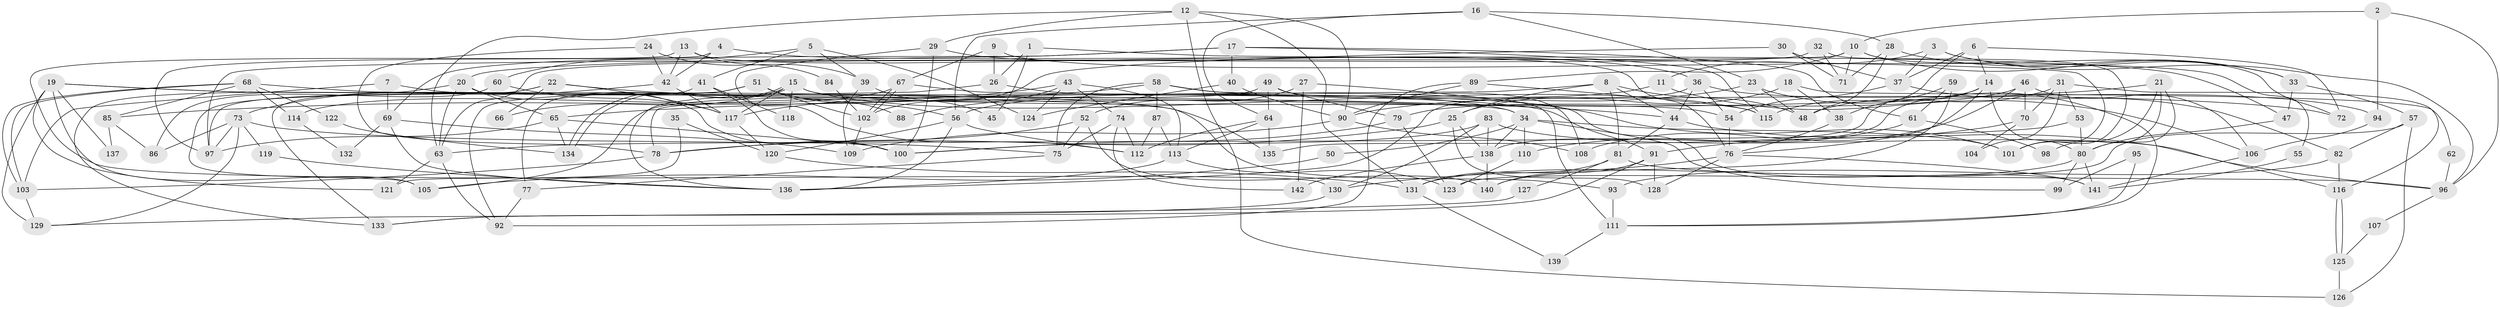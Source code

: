 // coarse degree distribution, {3: 0.1744186046511628, 4: 0.23255813953488372, 7: 0.10465116279069768, 5: 0.18604651162790697, 2: 0.03488372093023256, 6: 0.1511627906976744, 8: 0.06976744186046512, 9: 0.011627906976744186, 10: 0.023255813953488372, 1: 0.011627906976744186}
// Generated by graph-tools (version 1.1) at 2025/37/03/04/25 23:37:01]
// undirected, 142 vertices, 284 edges
graph export_dot {
  node [color=gray90,style=filled];
  1;
  2;
  3;
  4;
  5;
  6;
  7;
  8;
  9;
  10;
  11;
  12;
  13;
  14;
  15;
  16;
  17;
  18;
  19;
  20;
  21;
  22;
  23;
  24;
  25;
  26;
  27;
  28;
  29;
  30;
  31;
  32;
  33;
  34;
  35;
  36;
  37;
  38;
  39;
  40;
  41;
  42;
  43;
  44;
  45;
  46;
  47;
  48;
  49;
  50;
  51;
  52;
  53;
  54;
  55;
  56;
  57;
  58;
  59;
  60;
  61;
  62;
  63;
  64;
  65;
  66;
  67;
  68;
  69;
  70;
  71;
  72;
  73;
  74;
  75;
  76;
  77;
  78;
  79;
  80;
  81;
  82;
  83;
  84;
  85;
  86;
  87;
  88;
  89;
  90;
  91;
  92;
  93;
  94;
  95;
  96;
  97;
  98;
  99;
  100;
  101;
  102;
  103;
  104;
  105;
  106;
  107;
  108;
  109;
  110;
  111;
  112;
  113;
  114;
  115;
  116;
  117;
  118;
  119;
  120;
  121;
  122;
  123;
  124;
  125;
  126;
  127;
  128;
  129;
  130;
  131;
  132;
  133;
  134;
  135;
  136;
  137;
  138;
  139;
  140;
  141;
  142;
  1 -- 26;
  1 -- 101;
  1 -- 45;
  2 -- 94;
  2 -- 10;
  2 -- 96;
  3 -- 33;
  3 -- 37;
  3 -- 11;
  3 -- 96;
  4 -- 42;
  4 -- 97;
  4 -- 47;
  5 -- 60;
  5 -- 41;
  5 -- 39;
  5 -- 124;
  6 -- 72;
  6 -- 14;
  6 -- 37;
  6 -- 38;
  7 -- 91;
  7 -- 103;
  7 -- 69;
  8 -- 81;
  8 -- 48;
  8 -- 25;
  8 -- 44;
  8 -- 78;
  9 -- 67;
  9 -- 26;
  9 -- 55;
  10 -- 71;
  10 -- 33;
  10 -- 72;
  10 -- 89;
  10 -- 97;
  11 -- 56;
  11 -- 106;
  12 -- 131;
  12 -- 63;
  12 -- 29;
  12 -- 90;
  12 -- 126;
  13 -- 130;
  13 -- 42;
  13 -- 76;
  13 -- 84;
  14 -- 115;
  14 -- 76;
  14 -- 80;
  14 -- 138;
  15 -- 115;
  15 -- 134;
  15 -- 134;
  15 -- 54;
  15 -- 66;
  15 -- 117;
  15 -- 118;
  16 -- 64;
  16 -- 56;
  16 -- 23;
  16 -- 28;
  17 -- 20;
  17 -- 69;
  17 -- 40;
  17 -- 61;
  17 -- 115;
  18 -- 25;
  18 -- 38;
  18 -- 62;
  19 -- 105;
  19 -- 34;
  19 -- 121;
  19 -- 129;
  19 -- 135;
  19 -- 137;
  20 -- 100;
  20 -- 63;
  20 -- 65;
  20 -- 133;
  21 -- 80;
  21 -- 65;
  21 -- 98;
  21 -- 101;
  22 -- 97;
  22 -- 44;
  22 -- 66;
  22 -- 105;
  22 -- 117;
  23 -- 90;
  23 -- 48;
  23 -- 111;
  24 -- 42;
  24 -- 78;
  24 -- 39;
  25 -- 78;
  25 -- 128;
  25 -- 138;
  26 -- 34;
  26 -- 136;
  27 -- 142;
  27 -- 101;
  27 -- 52;
  28 -- 48;
  28 -- 33;
  28 -- 71;
  29 -- 112;
  29 -- 36;
  29 -- 100;
  30 -- 37;
  30 -- 102;
  30 -- 71;
  31 -- 70;
  31 -- 116;
  31 -- 48;
  31 -- 53;
  31 -- 104;
  32 -- 63;
  32 -- 71;
  32 -- 101;
  33 -- 57;
  33 -- 47;
  34 -- 138;
  34 -- 101;
  34 -- 50;
  34 -- 99;
  34 -- 110;
  35 -- 120;
  35 -- 121;
  36 -- 54;
  36 -- 44;
  36 -- 94;
  36 -- 136;
  37 -- 54;
  37 -- 82;
  38 -- 76;
  39 -- 45;
  39 -- 109;
  40 -- 90;
  40 -- 124;
  41 -- 133;
  41 -- 100;
  41 -- 118;
  42 -- 117;
  42 -- 73;
  43 -- 124;
  43 -- 117;
  43 -- 74;
  43 -- 88;
  43 -- 113;
  44 -- 81;
  44 -- 116;
  46 -- 106;
  46 -- 108;
  46 -- 70;
  46 -- 79;
  47 -- 80;
  49 -- 64;
  49 -- 79;
  49 -- 105;
  49 -- 108;
  50 -- 105;
  51 -- 92;
  51 -- 102;
  51 -- 56;
  51 -- 77;
  51 -- 88;
  52 -- 78;
  52 -- 75;
  52 -- 140;
  53 -- 80;
  53 -- 63;
  54 -- 76;
  55 -- 141;
  56 -- 120;
  56 -- 112;
  56 -- 136;
  57 -- 123;
  57 -- 82;
  57 -- 126;
  58 -- 87;
  58 -- 75;
  58 -- 72;
  58 -- 85;
  58 -- 111;
  59 -- 61;
  59 -- 140;
  59 -- 135;
  60 -- 117;
  60 -- 86;
  61 -- 110;
  61 -- 98;
  62 -- 96;
  63 -- 92;
  63 -- 121;
  64 -- 113;
  64 -- 135;
  64 -- 112;
  65 -- 100;
  65 -- 97;
  65 -- 134;
  67 -- 141;
  67 -- 102;
  67 -- 102;
  67 -- 114;
  68 -- 103;
  68 -- 103;
  68 -- 93;
  68 -- 85;
  68 -- 114;
  68 -- 122;
  69 -- 136;
  69 -- 109;
  69 -- 132;
  70 -- 91;
  70 -- 104;
  73 -- 75;
  73 -- 97;
  73 -- 86;
  73 -- 119;
  73 -- 129;
  74 -- 112;
  74 -- 75;
  74 -- 142;
  75 -- 77;
  76 -- 130;
  76 -- 128;
  76 -- 141;
  77 -- 92;
  78 -- 103;
  79 -- 100;
  79 -- 123;
  80 -- 99;
  80 -- 131;
  80 -- 141;
  81 -- 96;
  81 -- 127;
  81 -- 131;
  82 -- 116;
  82 -- 93;
  83 -- 138;
  83 -- 96;
  83 -- 100;
  83 -- 130;
  84 -- 102;
  85 -- 86;
  85 -- 137;
  87 -- 112;
  87 -- 113;
  89 -- 90;
  89 -- 92;
  89 -- 115;
  90 -- 109;
  90 -- 108;
  91 -- 128;
  91 -- 140;
  91 -- 133;
  93 -- 111;
  94 -- 106;
  95 -- 99;
  95 -- 111;
  96 -- 107;
  102 -- 109;
  103 -- 129;
  106 -- 141;
  107 -- 125;
  110 -- 123;
  111 -- 139;
  113 -- 136;
  113 -- 123;
  114 -- 132;
  116 -- 125;
  116 -- 125;
  117 -- 120;
  119 -- 136;
  120 -- 131;
  122 -- 134;
  125 -- 126;
  127 -- 129;
  130 -- 133;
  131 -- 139;
  138 -- 140;
  138 -- 142;
}
